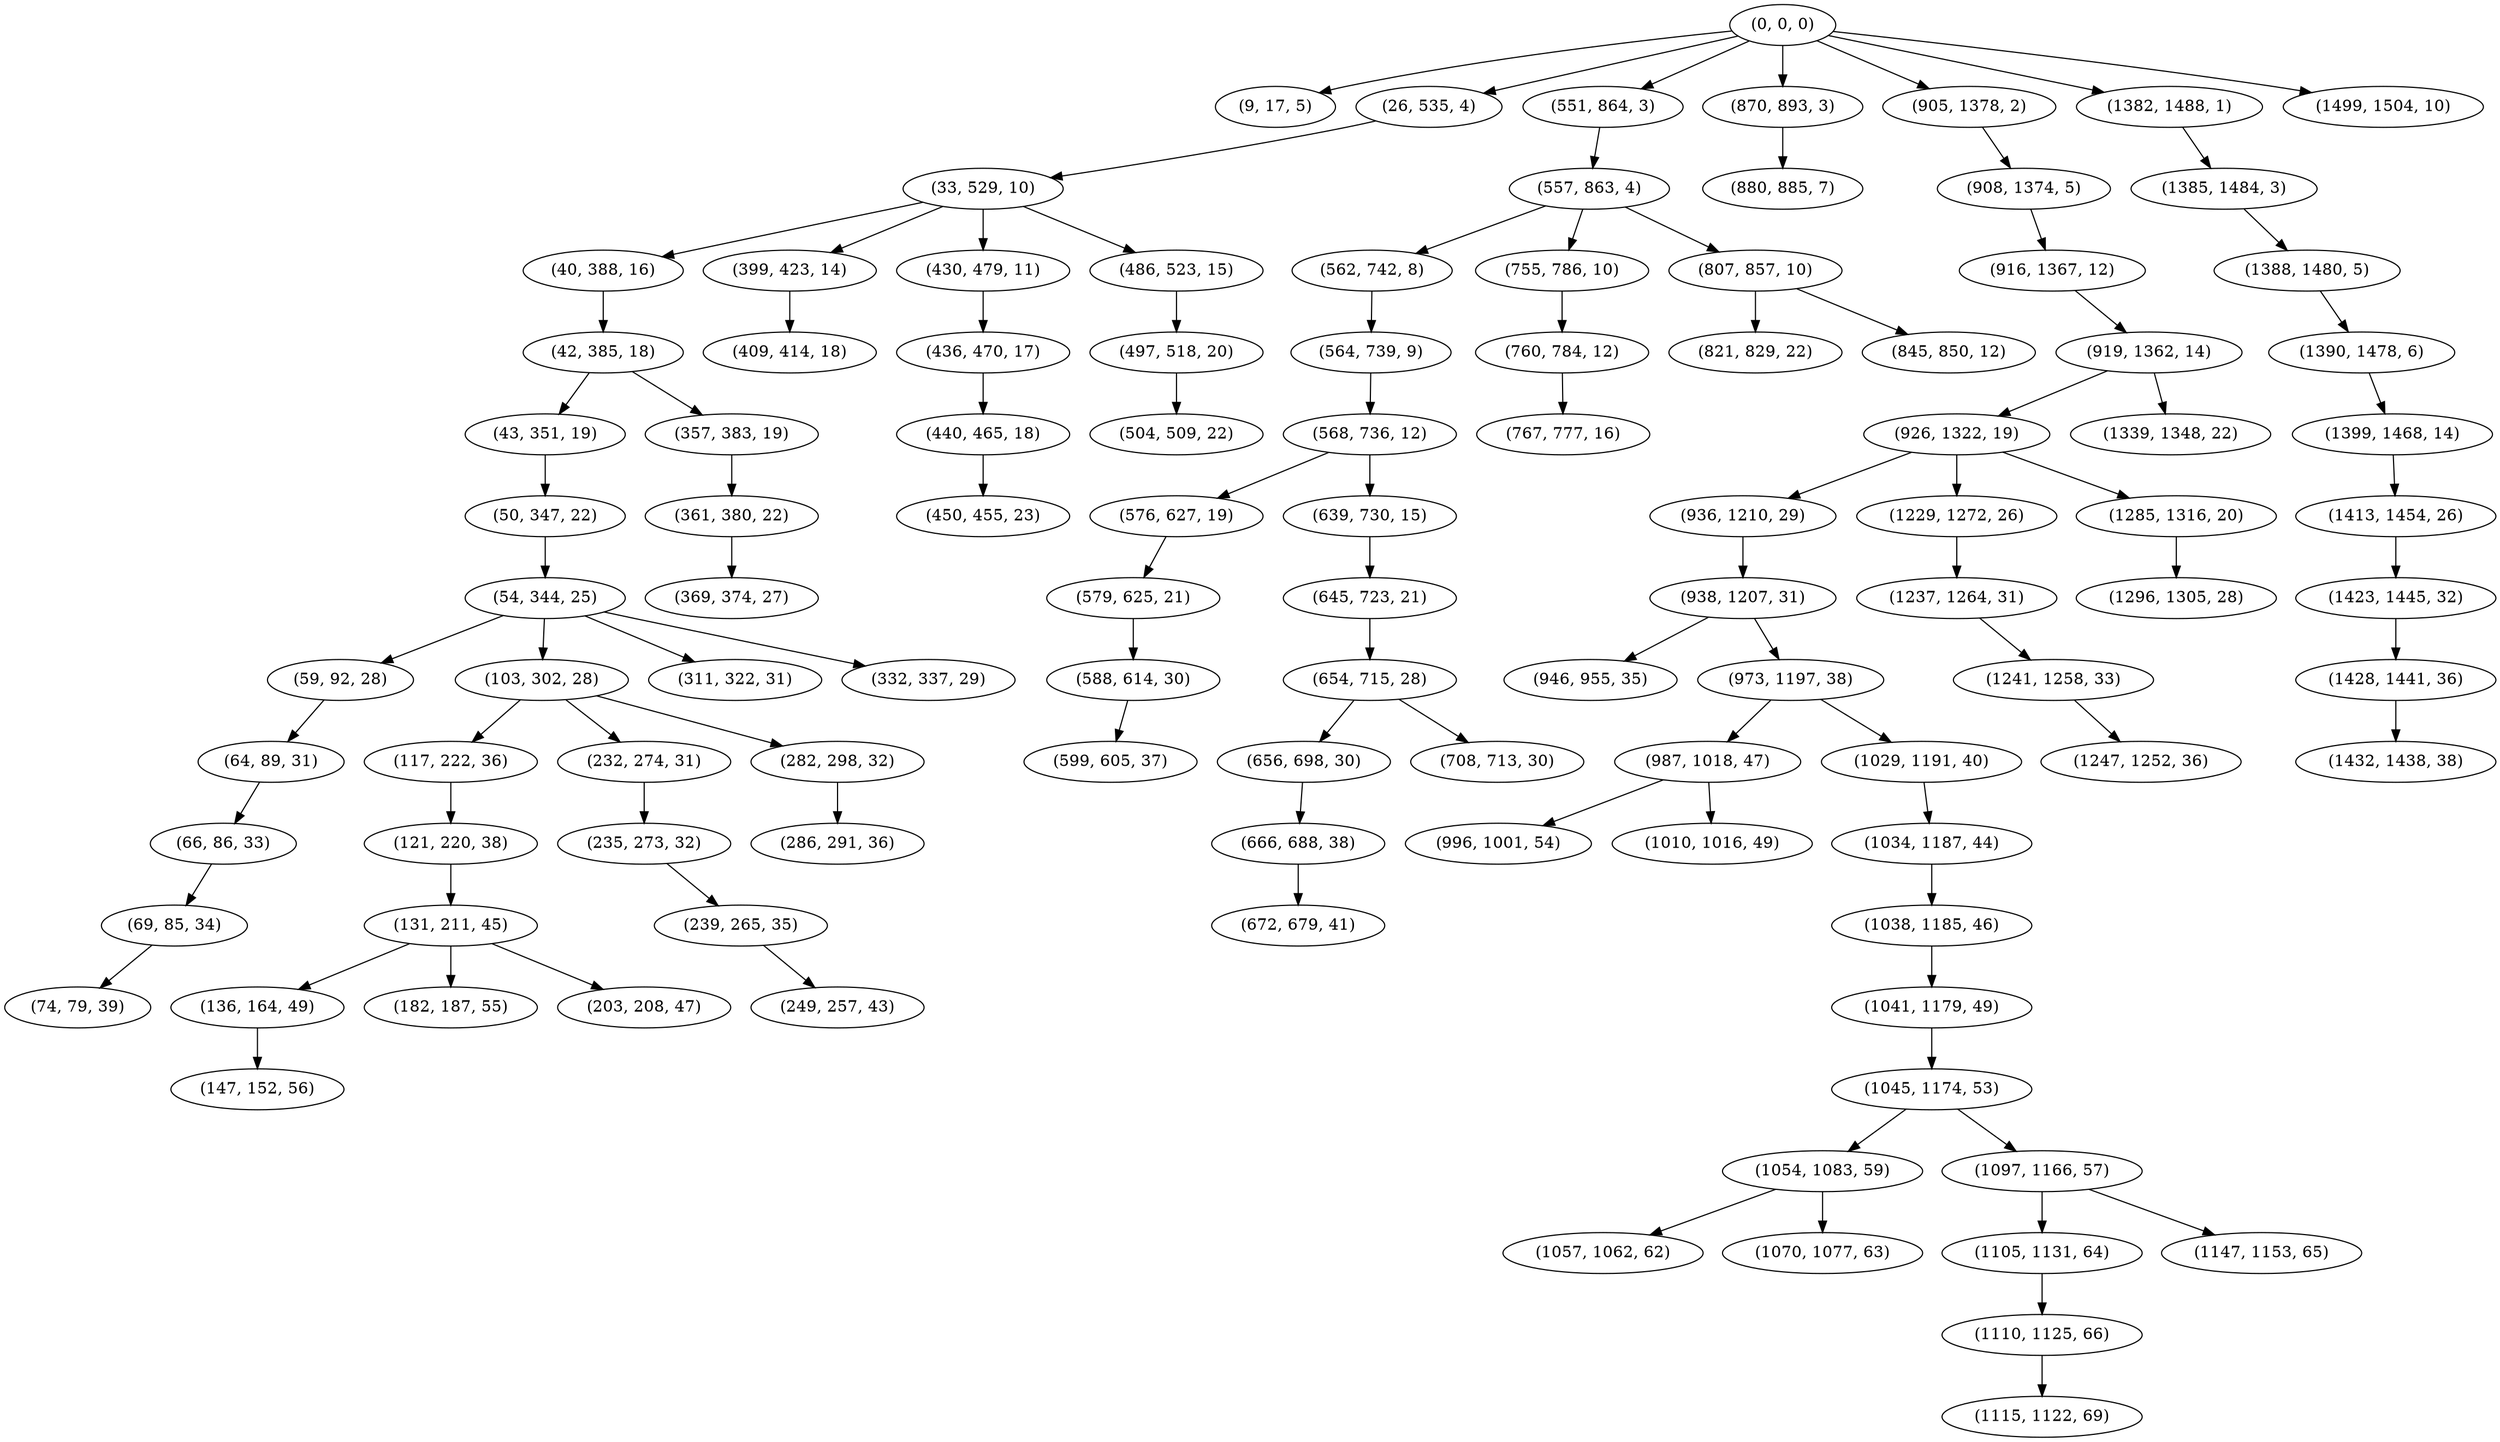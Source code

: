 digraph tree {
    "(0, 0, 0)";
    "(9, 17, 5)";
    "(26, 535, 4)";
    "(33, 529, 10)";
    "(40, 388, 16)";
    "(42, 385, 18)";
    "(43, 351, 19)";
    "(50, 347, 22)";
    "(54, 344, 25)";
    "(59, 92, 28)";
    "(64, 89, 31)";
    "(66, 86, 33)";
    "(69, 85, 34)";
    "(74, 79, 39)";
    "(103, 302, 28)";
    "(117, 222, 36)";
    "(121, 220, 38)";
    "(131, 211, 45)";
    "(136, 164, 49)";
    "(147, 152, 56)";
    "(182, 187, 55)";
    "(203, 208, 47)";
    "(232, 274, 31)";
    "(235, 273, 32)";
    "(239, 265, 35)";
    "(249, 257, 43)";
    "(282, 298, 32)";
    "(286, 291, 36)";
    "(311, 322, 31)";
    "(332, 337, 29)";
    "(357, 383, 19)";
    "(361, 380, 22)";
    "(369, 374, 27)";
    "(399, 423, 14)";
    "(409, 414, 18)";
    "(430, 479, 11)";
    "(436, 470, 17)";
    "(440, 465, 18)";
    "(450, 455, 23)";
    "(486, 523, 15)";
    "(497, 518, 20)";
    "(504, 509, 22)";
    "(551, 864, 3)";
    "(557, 863, 4)";
    "(562, 742, 8)";
    "(564, 739, 9)";
    "(568, 736, 12)";
    "(576, 627, 19)";
    "(579, 625, 21)";
    "(588, 614, 30)";
    "(599, 605, 37)";
    "(639, 730, 15)";
    "(645, 723, 21)";
    "(654, 715, 28)";
    "(656, 698, 30)";
    "(666, 688, 38)";
    "(672, 679, 41)";
    "(708, 713, 30)";
    "(755, 786, 10)";
    "(760, 784, 12)";
    "(767, 777, 16)";
    "(807, 857, 10)";
    "(821, 829, 22)";
    "(845, 850, 12)";
    "(870, 893, 3)";
    "(880, 885, 7)";
    "(905, 1378, 2)";
    "(908, 1374, 5)";
    "(916, 1367, 12)";
    "(919, 1362, 14)";
    "(926, 1322, 19)";
    "(936, 1210, 29)";
    "(938, 1207, 31)";
    "(946, 955, 35)";
    "(973, 1197, 38)";
    "(987, 1018, 47)";
    "(996, 1001, 54)";
    "(1010, 1016, 49)";
    "(1029, 1191, 40)";
    "(1034, 1187, 44)";
    "(1038, 1185, 46)";
    "(1041, 1179, 49)";
    "(1045, 1174, 53)";
    "(1054, 1083, 59)";
    "(1057, 1062, 62)";
    "(1070, 1077, 63)";
    "(1097, 1166, 57)";
    "(1105, 1131, 64)";
    "(1110, 1125, 66)";
    "(1115, 1122, 69)";
    "(1147, 1153, 65)";
    "(1229, 1272, 26)";
    "(1237, 1264, 31)";
    "(1241, 1258, 33)";
    "(1247, 1252, 36)";
    "(1285, 1316, 20)";
    "(1296, 1305, 28)";
    "(1339, 1348, 22)";
    "(1382, 1488, 1)";
    "(1385, 1484, 3)";
    "(1388, 1480, 5)";
    "(1390, 1478, 6)";
    "(1399, 1468, 14)";
    "(1413, 1454, 26)";
    "(1423, 1445, 32)";
    "(1428, 1441, 36)";
    "(1432, 1438, 38)";
    "(1499, 1504, 10)";
    "(0, 0, 0)" -> "(9, 17, 5)";
    "(0, 0, 0)" -> "(26, 535, 4)";
    "(0, 0, 0)" -> "(551, 864, 3)";
    "(0, 0, 0)" -> "(870, 893, 3)";
    "(0, 0, 0)" -> "(905, 1378, 2)";
    "(0, 0, 0)" -> "(1382, 1488, 1)";
    "(0, 0, 0)" -> "(1499, 1504, 10)";
    "(26, 535, 4)" -> "(33, 529, 10)";
    "(33, 529, 10)" -> "(40, 388, 16)";
    "(33, 529, 10)" -> "(399, 423, 14)";
    "(33, 529, 10)" -> "(430, 479, 11)";
    "(33, 529, 10)" -> "(486, 523, 15)";
    "(40, 388, 16)" -> "(42, 385, 18)";
    "(42, 385, 18)" -> "(43, 351, 19)";
    "(42, 385, 18)" -> "(357, 383, 19)";
    "(43, 351, 19)" -> "(50, 347, 22)";
    "(50, 347, 22)" -> "(54, 344, 25)";
    "(54, 344, 25)" -> "(59, 92, 28)";
    "(54, 344, 25)" -> "(103, 302, 28)";
    "(54, 344, 25)" -> "(311, 322, 31)";
    "(54, 344, 25)" -> "(332, 337, 29)";
    "(59, 92, 28)" -> "(64, 89, 31)";
    "(64, 89, 31)" -> "(66, 86, 33)";
    "(66, 86, 33)" -> "(69, 85, 34)";
    "(69, 85, 34)" -> "(74, 79, 39)";
    "(103, 302, 28)" -> "(117, 222, 36)";
    "(103, 302, 28)" -> "(232, 274, 31)";
    "(103, 302, 28)" -> "(282, 298, 32)";
    "(117, 222, 36)" -> "(121, 220, 38)";
    "(121, 220, 38)" -> "(131, 211, 45)";
    "(131, 211, 45)" -> "(136, 164, 49)";
    "(131, 211, 45)" -> "(182, 187, 55)";
    "(131, 211, 45)" -> "(203, 208, 47)";
    "(136, 164, 49)" -> "(147, 152, 56)";
    "(232, 274, 31)" -> "(235, 273, 32)";
    "(235, 273, 32)" -> "(239, 265, 35)";
    "(239, 265, 35)" -> "(249, 257, 43)";
    "(282, 298, 32)" -> "(286, 291, 36)";
    "(357, 383, 19)" -> "(361, 380, 22)";
    "(361, 380, 22)" -> "(369, 374, 27)";
    "(399, 423, 14)" -> "(409, 414, 18)";
    "(430, 479, 11)" -> "(436, 470, 17)";
    "(436, 470, 17)" -> "(440, 465, 18)";
    "(440, 465, 18)" -> "(450, 455, 23)";
    "(486, 523, 15)" -> "(497, 518, 20)";
    "(497, 518, 20)" -> "(504, 509, 22)";
    "(551, 864, 3)" -> "(557, 863, 4)";
    "(557, 863, 4)" -> "(562, 742, 8)";
    "(557, 863, 4)" -> "(755, 786, 10)";
    "(557, 863, 4)" -> "(807, 857, 10)";
    "(562, 742, 8)" -> "(564, 739, 9)";
    "(564, 739, 9)" -> "(568, 736, 12)";
    "(568, 736, 12)" -> "(576, 627, 19)";
    "(568, 736, 12)" -> "(639, 730, 15)";
    "(576, 627, 19)" -> "(579, 625, 21)";
    "(579, 625, 21)" -> "(588, 614, 30)";
    "(588, 614, 30)" -> "(599, 605, 37)";
    "(639, 730, 15)" -> "(645, 723, 21)";
    "(645, 723, 21)" -> "(654, 715, 28)";
    "(654, 715, 28)" -> "(656, 698, 30)";
    "(654, 715, 28)" -> "(708, 713, 30)";
    "(656, 698, 30)" -> "(666, 688, 38)";
    "(666, 688, 38)" -> "(672, 679, 41)";
    "(755, 786, 10)" -> "(760, 784, 12)";
    "(760, 784, 12)" -> "(767, 777, 16)";
    "(807, 857, 10)" -> "(821, 829, 22)";
    "(807, 857, 10)" -> "(845, 850, 12)";
    "(870, 893, 3)" -> "(880, 885, 7)";
    "(905, 1378, 2)" -> "(908, 1374, 5)";
    "(908, 1374, 5)" -> "(916, 1367, 12)";
    "(916, 1367, 12)" -> "(919, 1362, 14)";
    "(919, 1362, 14)" -> "(926, 1322, 19)";
    "(919, 1362, 14)" -> "(1339, 1348, 22)";
    "(926, 1322, 19)" -> "(936, 1210, 29)";
    "(926, 1322, 19)" -> "(1229, 1272, 26)";
    "(926, 1322, 19)" -> "(1285, 1316, 20)";
    "(936, 1210, 29)" -> "(938, 1207, 31)";
    "(938, 1207, 31)" -> "(946, 955, 35)";
    "(938, 1207, 31)" -> "(973, 1197, 38)";
    "(973, 1197, 38)" -> "(987, 1018, 47)";
    "(973, 1197, 38)" -> "(1029, 1191, 40)";
    "(987, 1018, 47)" -> "(996, 1001, 54)";
    "(987, 1018, 47)" -> "(1010, 1016, 49)";
    "(1029, 1191, 40)" -> "(1034, 1187, 44)";
    "(1034, 1187, 44)" -> "(1038, 1185, 46)";
    "(1038, 1185, 46)" -> "(1041, 1179, 49)";
    "(1041, 1179, 49)" -> "(1045, 1174, 53)";
    "(1045, 1174, 53)" -> "(1054, 1083, 59)";
    "(1045, 1174, 53)" -> "(1097, 1166, 57)";
    "(1054, 1083, 59)" -> "(1057, 1062, 62)";
    "(1054, 1083, 59)" -> "(1070, 1077, 63)";
    "(1097, 1166, 57)" -> "(1105, 1131, 64)";
    "(1097, 1166, 57)" -> "(1147, 1153, 65)";
    "(1105, 1131, 64)" -> "(1110, 1125, 66)";
    "(1110, 1125, 66)" -> "(1115, 1122, 69)";
    "(1229, 1272, 26)" -> "(1237, 1264, 31)";
    "(1237, 1264, 31)" -> "(1241, 1258, 33)";
    "(1241, 1258, 33)" -> "(1247, 1252, 36)";
    "(1285, 1316, 20)" -> "(1296, 1305, 28)";
    "(1382, 1488, 1)" -> "(1385, 1484, 3)";
    "(1385, 1484, 3)" -> "(1388, 1480, 5)";
    "(1388, 1480, 5)" -> "(1390, 1478, 6)";
    "(1390, 1478, 6)" -> "(1399, 1468, 14)";
    "(1399, 1468, 14)" -> "(1413, 1454, 26)";
    "(1413, 1454, 26)" -> "(1423, 1445, 32)";
    "(1423, 1445, 32)" -> "(1428, 1441, 36)";
    "(1428, 1441, 36)" -> "(1432, 1438, 38)";
}

